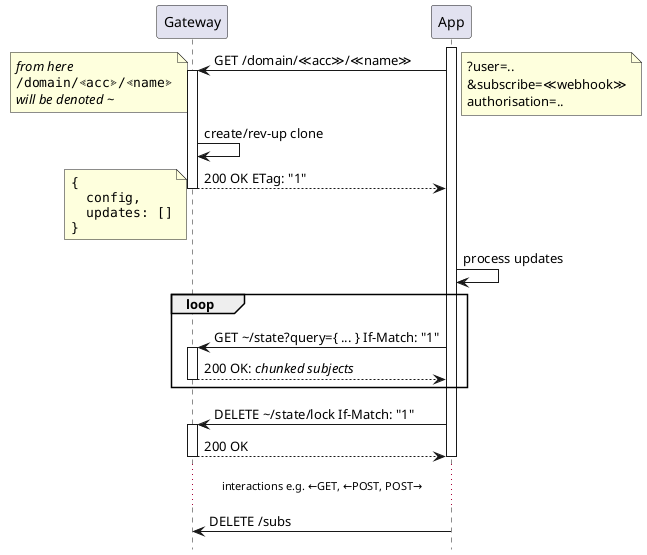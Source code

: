 @startuml
'https://plantuml.com/sequence-diagram
!pragma teoz true
hide footbox

participant Gateway as gw
participant "App" as app

activate app
app -> gw ++: GET /domain/≪acc≫/≪name≫
note right
?user=..
&subscribe=≪webhook≫
authorisation=..
end note
note left
//from here//
""/domain/≪acc≫/≪name≫""
//will be denoted// \~
end note
gw -> gw: create/rev-up clone
return 200 OK ETag: "1"
note left
<code>
{
  config,
  updates: []
}
</code>
end note
app -> app: process updates
loop
app -> gw ++: GET \~/state?query={ ... } If-Match: "1"
return 200 OK: //chunked subjects//
end loop
app -> gw ++: DELETE \~/state/lock If-Match: "1"
return 200 OK
deactivate app

...interactions e.g. ←GET, ←POST, POST→...
app -> gw: DELETE /subs

@enduml